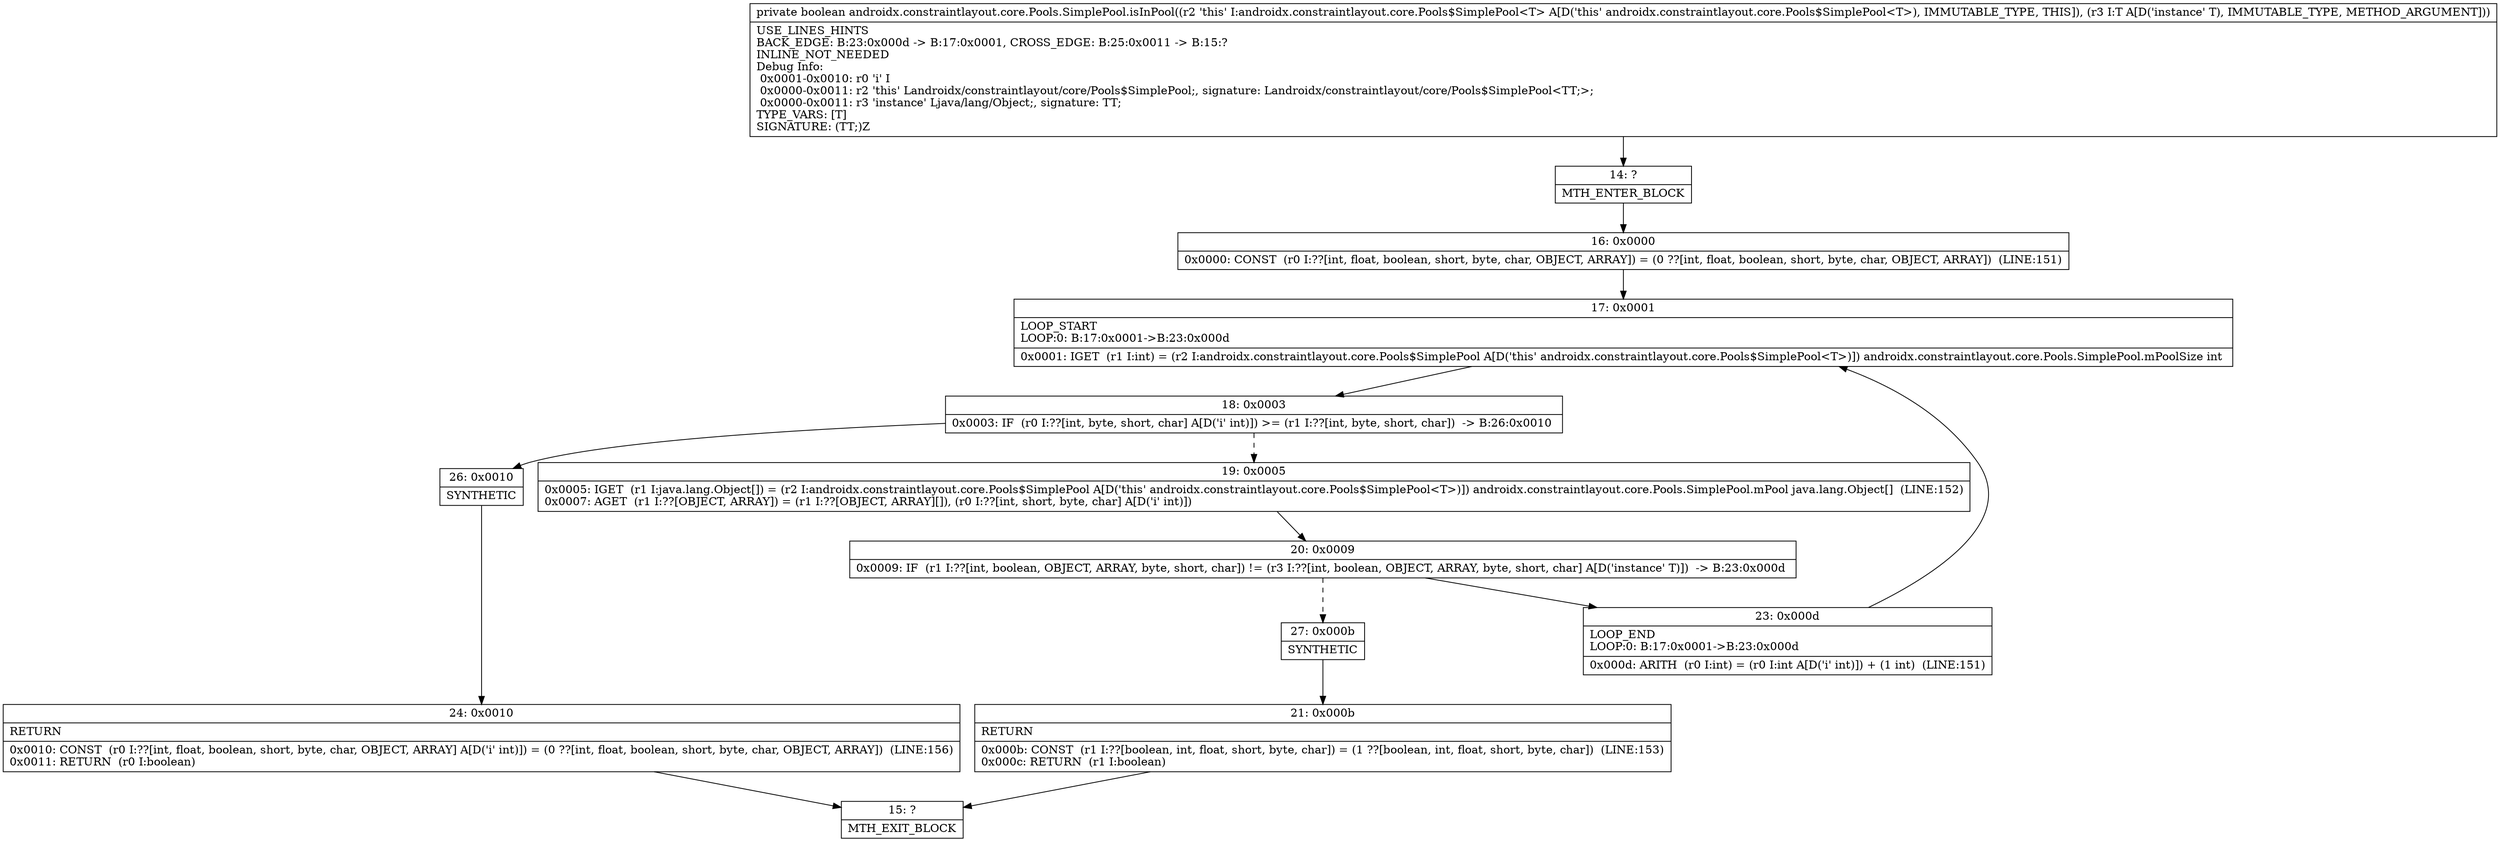 digraph "CFG forandroidx.constraintlayout.core.Pools.SimplePool.isInPool(Ljava\/lang\/Object;)Z" {
Node_14 [shape=record,label="{14\:\ ?|MTH_ENTER_BLOCK\l}"];
Node_16 [shape=record,label="{16\:\ 0x0000|0x0000: CONST  (r0 I:??[int, float, boolean, short, byte, char, OBJECT, ARRAY]) = (0 ??[int, float, boolean, short, byte, char, OBJECT, ARRAY])  (LINE:151)\l}"];
Node_17 [shape=record,label="{17\:\ 0x0001|LOOP_START\lLOOP:0: B:17:0x0001\-\>B:23:0x000d\l|0x0001: IGET  (r1 I:int) = (r2 I:androidx.constraintlayout.core.Pools$SimplePool A[D('this' androidx.constraintlayout.core.Pools$SimplePool\<T\>)]) androidx.constraintlayout.core.Pools.SimplePool.mPoolSize int \l}"];
Node_18 [shape=record,label="{18\:\ 0x0003|0x0003: IF  (r0 I:??[int, byte, short, char] A[D('i' int)]) \>= (r1 I:??[int, byte, short, char])  \-\> B:26:0x0010 \l}"];
Node_19 [shape=record,label="{19\:\ 0x0005|0x0005: IGET  (r1 I:java.lang.Object[]) = (r2 I:androidx.constraintlayout.core.Pools$SimplePool A[D('this' androidx.constraintlayout.core.Pools$SimplePool\<T\>)]) androidx.constraintlayout.core.Pools.SimplePool.mPool java.lang.Object[]  (LINE:152)\l0x0007: AGET  (r1 I:??[OBJECT, ARRAY]) = (r1 I:??[OBJECT, ARRAY][]), (r0 I:??[int, short, byte, char] A[D('i' int)]) \l}"];
Node_20 [shape=record,label="{20\:\ 0x0009|0x0009: IF  (r1 I:??[int, boolean, OBJECT, ARRAY, byte, short, char]) != (r3 I:??[int, boolean, OBJECT, ARRAY, byte, short, char] A[D('instance' T)])  \-\> B:23:0x000d \l}"];
Node_23 [shape=record,label="{23\:\ 0x000d|LOOP_END\lLOOP:0: B:17:0x0001\-\>B:23:0x000d\l|0x000d: ARITH  (r0 I:int) = (r0 I:int A[D('i' int)]) + (1 int)  (LINE:151)\l}"];
Node_27 [shape=record,label="{27\:\ 0x000b|SYNTHETIC\l}"];
Node_21 [shape=record,label="{21\:\ 0x000b|RETURN\l|0x000b: CONST  (r1 I:??[boolean, int, float, short, byte, char]) = (1 ??[boolean, int, float, short, byte, char])  (LINE:153)\l0x000c: RETURN  (r1 I:boolean) \l}"];
Node_15 [shape=record,label="{15\:\ ?|MTH_EXIT_BLOCK\l}"];
Node_26 [shape=record,label="{26\:\ 0x0010|SYNTHETIC\l}"];
Node_24 [shape=record,label="{24\:\ 0x0010|RETURN\l|0x0010: CONST  (r0 I:??[int, float, boolean, short, byte, char, OBJECT, ARRAY] A[D('i' int)]) = (0 ??[int, float, boolean, short, byte, char, OBJECT, ARRAY])  (LINE:156)\l0x0011: RETURN  (r0 I:boolean) \l}"];
MethodNode[shape=record,label="{private boolean androidx.constraintlayout.core.Pools.SimplePool.isInPool((r2 'this' I:androidx.constraintlayout.core.Pools$SimplePool\<T\> A[D('this' androidx.constraintlayout.core.Pools$SimplePool\<T\>), IMMUTABLE_TYPE, THIS]), (r3 I:T A[D('instance' T), IMMUTABLE_TYPE, METHOD_ARGUMENT]))  | USE_LINES_HINTS\lBACK_EDGE: B:23:0x000d \-\> B:17:0x0001, CROSS_EDGE: B:25:0x0011 \-\> B:15:?\lINLINE_NOT_NEEDED\lDebug Info:\l  0x0001\-0x0010: r0 'i' I\l  0x0000\-0x0011: r2 'this' Landroidx\/constraintlayout\/core\/Pools$SimplePool;, signature: Landroidx\/constraintlayout\/core\/Pools$SimplePool\<TT;\>;\l  0x0000\-0x0011: r3 'instance' Ljava\/lang\/Object;, signature: TT;\lTYPE_VARS: [T]\lSIGNATURE: (TT;)Z\l}"];
MethodNode -> Node_14;Node_14 -> Node_16;
Node_16 -> Node_17;
Node_17 -> Node_18;
Node_18 -> Node_19[style=dashed];
Node_18 -> Node_26;
Node_19 -> Node_20;
Node_20 -> Node_23;
Node_20 -> Node_27[style=dashed];
Node_23 -> Node_17;
Node_27 -> Node_21;
Node_21 -> Node_15;
Node_26 -> Node_24;
Node_24 -> Node_15;
}

